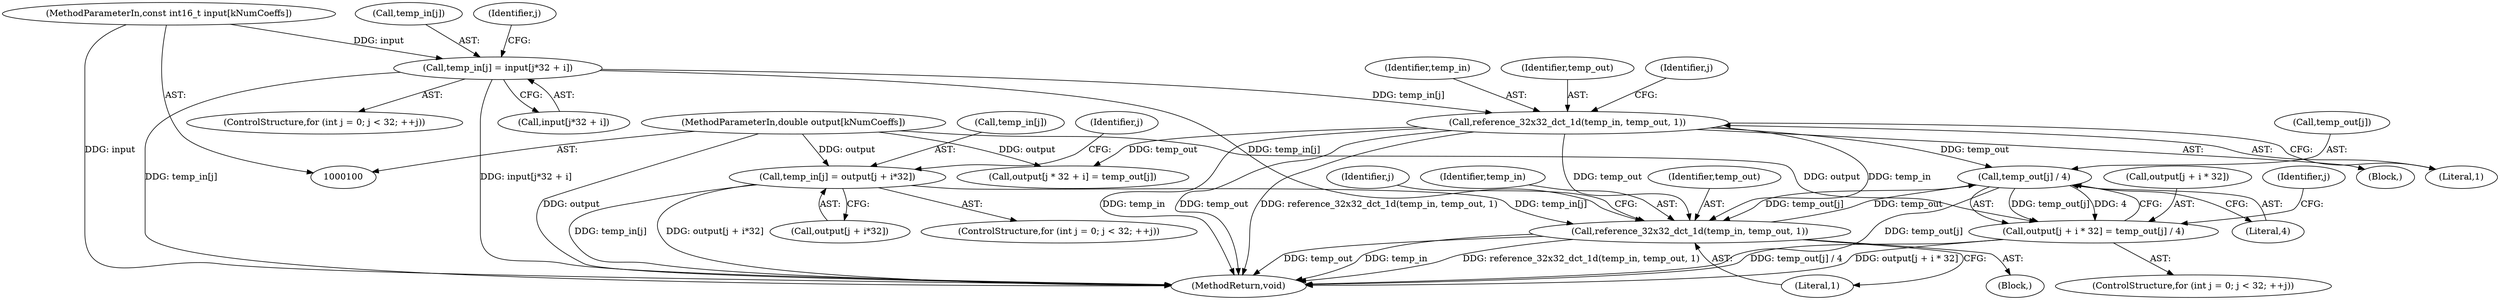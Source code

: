 digraph "1_Android_5a9753fca56f0eeb9f61e342b2fccffc364f9426_58@array" {
"1000219" [label="(Call,temp_out[j] / 4)"];
"1000197" [label="(Call,reference_32x32_dct_1d(temp_in, temp_out, 1))"];
"1000186" [label="(Call,temp_in[j] = output[j + i*32])"];
"1000102" [label="(MethodParameterIn,double output[kNumCoeffs])"];
"1000138" [label="(Call,reference_32x32_dct_1d(temp_in, temp_out, 1))"];
"1000127" [label="(Call,temp_in[j] = input[j*32 + i])"];
"1000101" [label="(MethodParameterIn,const int16_t input[kNumCoeffs])"];
"1000219" [label="(Call,temp_out[j] / 4)"];
"1000211" [label="(Call,output[j + i * 32] = temp_out[j] / 4)"];
"1000200" [label="(Literal,1)"];
"1000126" [label="(Identifier,j)"];
"1000101" [label="(MethodParameterIn,const int16_t input[kNumCoeffs])"];
"1000145" [label="(Identifier,j)"];
"1000185" [label="(Identifier,j)"];
"1000176" [label="(ControlStructure,for (int j = 0; j < 32; ++j))"];
"1000198" [label="(Identifier,temp_in)"];
"1000138" [label="(Call,reference_32x32_dct_1d(temp_in, temp_out, 1))"];
"1000201" [label="(ControlStructure,for (int j = 0; j < 32; ++j))"];
"1000187" [label="(Call,temp_in[j])"];
"1000224" [label="(MethodReturn,void)"];
"1000127" [label="(Call,temp_in[j] = input[j*32 + i])"];
"1000186" [label="(Call,temp_in[j] = output[j + i*32])"];
"1000219" [label="(Call,temp_out[j] / 4)"];
"1000131" [label="(Call,input[j*32 + i])"];
"1000117" [label="(ControlStructure,for (int j = 0; j < 32; ++j))"];
"1000139" [label="(Identifier,temp_in)"];
"1000128" [label="(Call,temp_in[j])"];
"1000190" [label="(Call,output[j + i*32])"];
"1000220" [label="(Call,temp_out[j])"];
"1000140" [label="(Identifier,temp_out)"];
"1000197" [label="(Call,reference_32x32_dct_1d(temp_in, temp_out, 1))"];
"1000199" [label="(Identifier,temp_out)"];
"1000173" [label="(Block,)"];
"1000102" [label="(MethodParameterIn,double output[kNumCoeffs])"];
"1000114" [label="(Block,)"];
"1000212" [label="(Call,output[j + i * 32])"];
"1000210" [label="(Identifier,j)"];
"1000141" [label="(Literal,1)"];
"1000204" [label="(Identifier,j)"];
"1000152" [label="(Call,output[j * 32 + i] = temp_out[j])"];
"1000223" [label="(Literal,4)"];
"1000211" [label="(Call,output[j + i * 32] = temp_out[j] / 4)"];
"1000219" -> "1000211"  [label="AST: "];
"1000219" -> "1000223"  [label="CFG: "];
"1000220" -> "1000219"  [label="AST: "];
"1000223" -> "1000219"  [label="AST: "];
"1000211" -> "1000219"  [label="CFG: "];
"1000219" -> "1000224"  [label="DDG: temp_out[j]"];
"1000219" -> "1000197"  [label="DDG: temp_out[j]"];
"1000219" -> "1000211"  [label="DDG: temp_out[j]"];
"1000219" -> "1000211"  [label="DDG: 4"];
"1000197" -> "1000219"  [label="DDG: temp_out"];
"1000138" -> "1000219"  [label="DDG: temp_out"];
"1000197" -> "1000173"  [label="AST: "];
"1000197" -> "1000200"  [label="CFG: "];
"1000198" -> "1000197"  [label="AST: "];
"1000199" -> "1000197"  [label="AST: "];
"1000200" -> "1000197"  [label="AST: "];
"1000204" -> "1000197"  [label="CFG: "];
"1000197" -> "1000224"  [label="DDG: reference_32x32_dct_1d(temp_in, temp_out, 1)"];
"1000197" -> "1000224"  [label="DDG: temp_out"];
"1000197" -> "1000224"  [label="DDG: temp_in"];
"1000186" -> "1000197"  [label="DDG: temp_in[j]"];
"1000138" -> "1000197"  [label="DDG: temp_in"];
"1000138" -> "1000197"  [label="DDG: temp_out"];
"1000127" -> "1000197"  [label="DDG: temp_in[j]"];
"1000186" -> "1000176"  [label="AST: "];
"1000186" -> "1000190"  [label="CFG: "];
"1000187" -> "1000186"  [label="AST: "];
"1000190" -> "1000186"  [label="AST: "];
"1000185" -> "1000186"  [label="CFG: "];
"1000186" -> "1000224"  [label="DDG: temp_in[j]"];
"1000186" -> "1000224"  [label="DDG: output[j + i*32]"];
"1000102" -> "1000186"  [label="DDG: output"];
"1000102" -> "1000100"  [label="AST: "];
"1000102" -> "1000224"  [label="DDG: output"];
"1000102" -> "1000152"  [label="DDG: output"];
"1000102" -> "1000211"  [label="DDG: output"];
"1000138" -> "1000114"  [label="AST: "];
"1000138" -> "1000141"  [label="CFG: "];
"1000139" -> "1000138"  [label="AST: "];
"1000140" -> "1000138"  [label="AST: "];
"1000141" -> "1000138"  [label="AST: "];
"1000145" -> "1000138"  [label="CFG: "];
"1000138" -> "1000224"  [label="DDG: temp_in"];
"1000138" -> "1000224"  [label="DDG: temp_out"];
"1000138" -> "1000224"  [label="DDG: reference_32x32_dct_1d(temp_in, temp_out, 1)"];
"1000127" -> "1000138"  [label="DDG: temp_in[j]"];
"1000138" -> "1000152"  [label="DDG: temp_out"];
"1000127" -> "1000117"  [label="AST: "];
"1000127" -> "1000131"  [label="CFG: "];
"1000128" -> "1000127"  [label="AST: "];
"1000131" -> "1000127"  [label="AST: "];
"1000126" -> "1000127"  [label="CFG: "];
"1000127" -> "1000224"  [label="DDG: temp_in[j]"];
"1000127" -> "1000224"  [label="DDG: input[j*32 + i]"];
"1000101" -> "1000127"  [label="DDG: input"];
"1000101" -> "1000100"  [label="AST: "];
"1000101" -> "1000224"  [label="DDG: input"];
"1000211" -> "1000201"  [label="AST: "];
"1000212" -> "1000211"  [label="AST: "];
"1000210" -> "1000211"  [label="CFG: "];
"1000211" -> "1000224"  [label="DDG: temp_out[j] / 4"];
"1000211" -> "1000224"  [label="DDG: output[j + i * 32]"];
}

